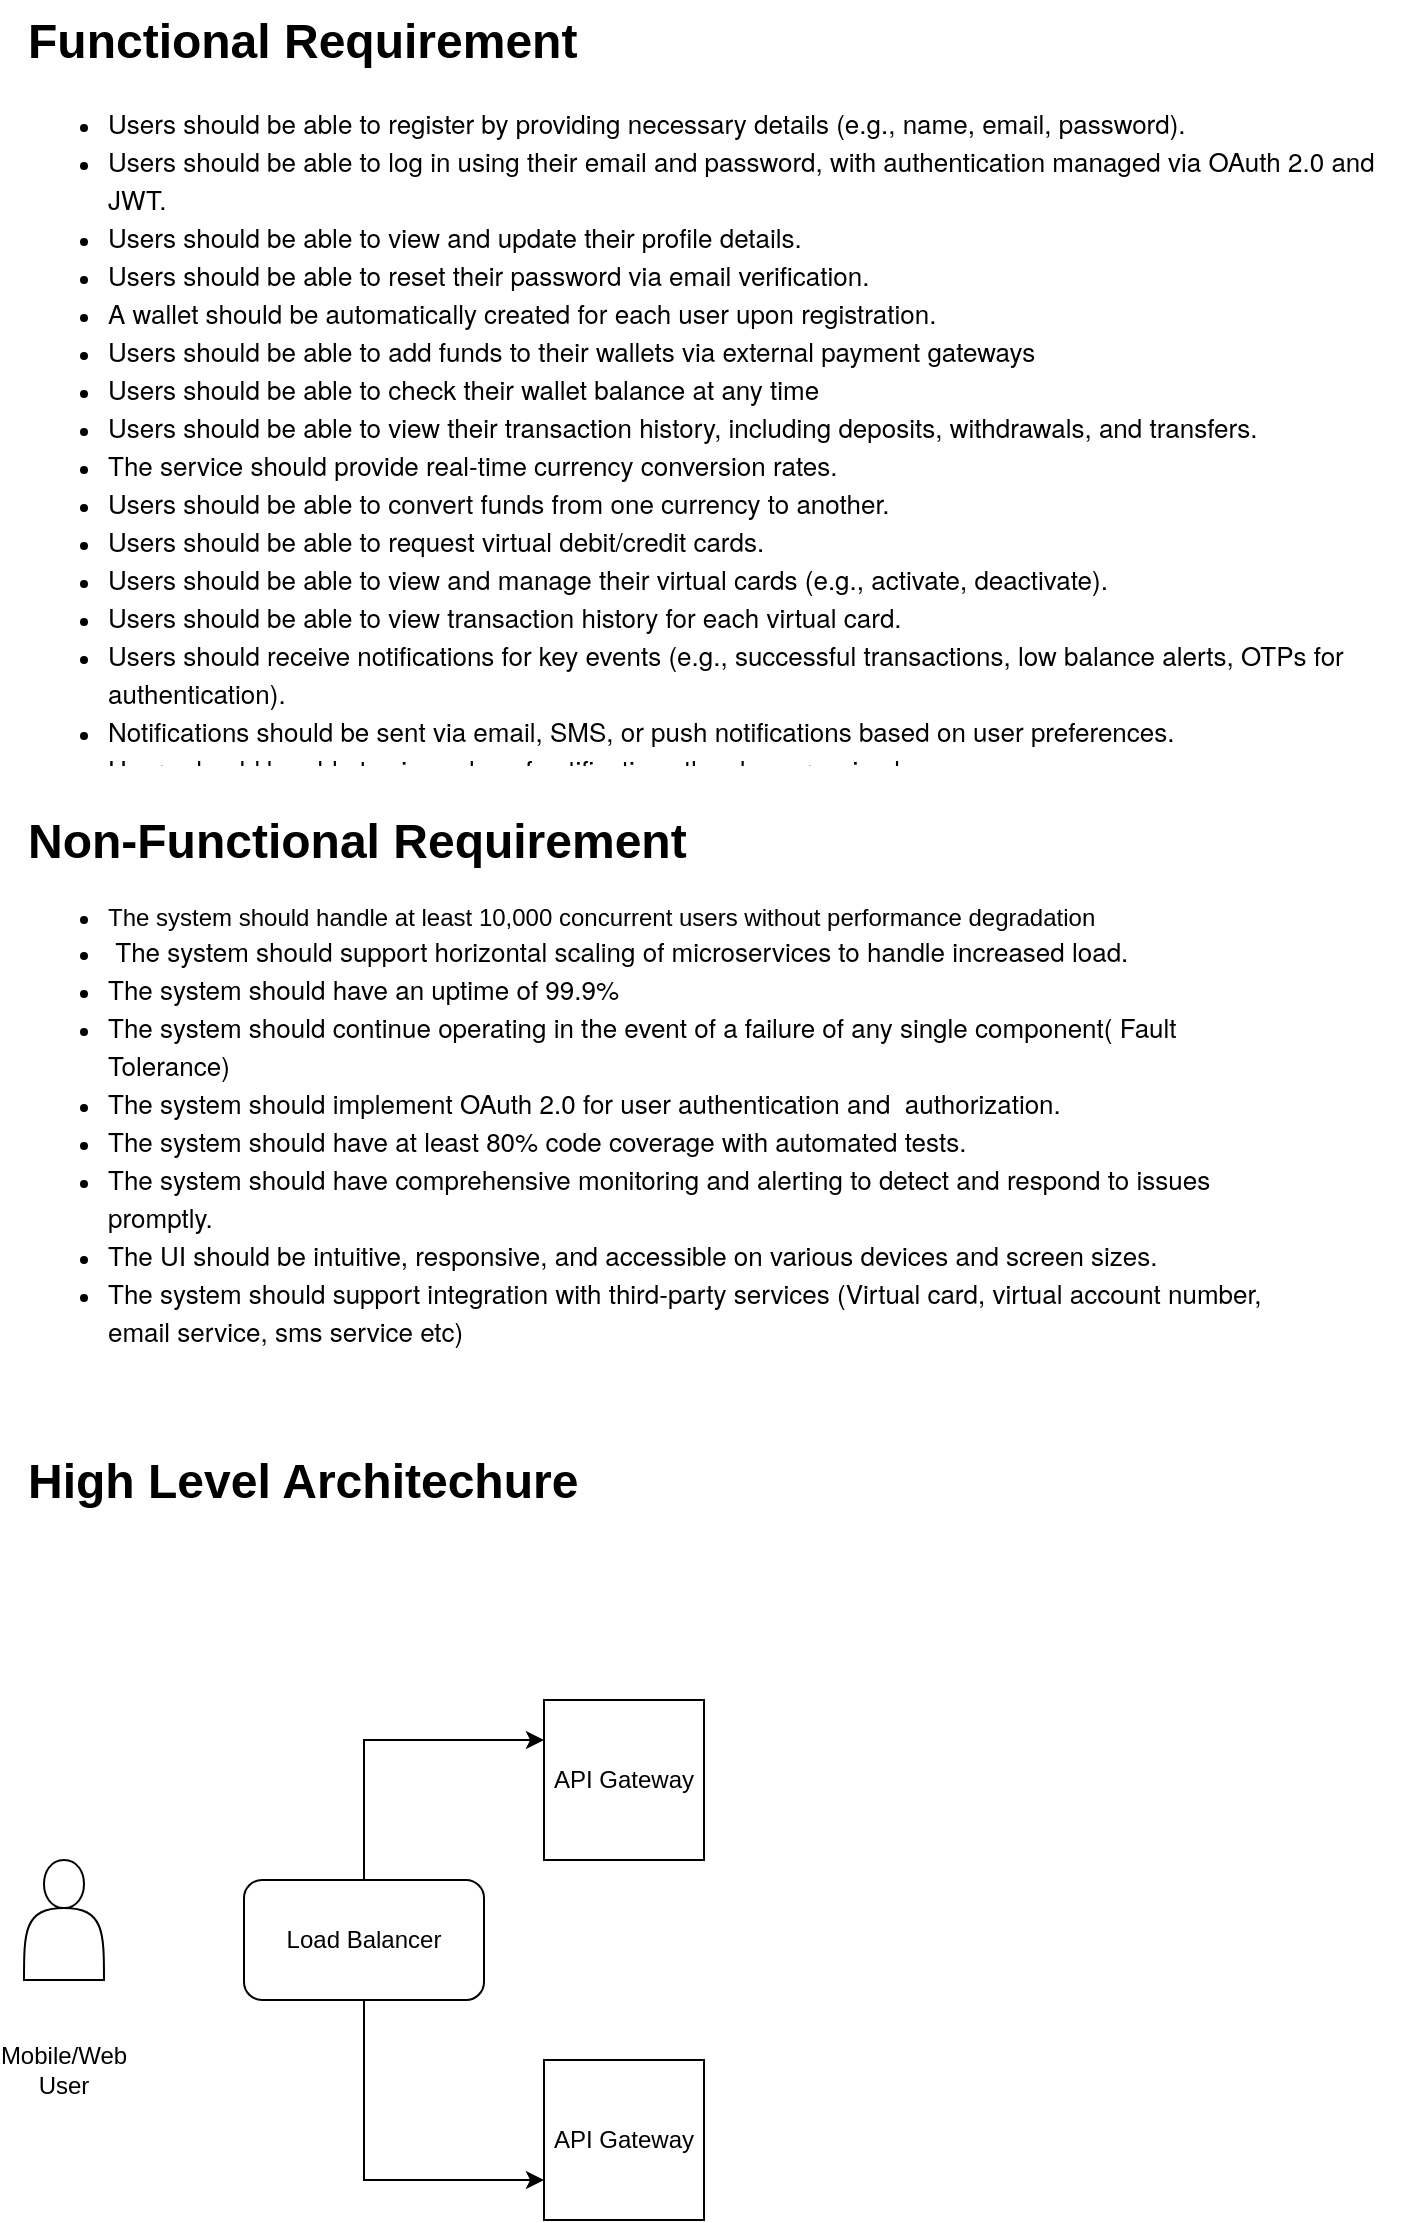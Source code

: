 <mxfile version="24.4.7" type="github">
  <diagram name="Page-1" id="JDTnMqQc5lJgHeCG48_O">
    <mxGraphModel dx="829" dy="533" grid="1" gridSize="10" guides="1" tooltips="1" connect="1" arrows="1" fold="1" page="1" pageScale="1" pageWidth="827" pageHeight="1169" math="0" shadow="0">
      <root>
        <mxCell id="0" />
        <mxCell id="1" parent="0" />
        <mxCell id="uP9OagF9TlpvX6zzdxL0-2" value="&lt;h1 style=&quot;margin-top: 0px;&quot;&gt;Functional Requirement&lt;/h1&gt;&lt;p&gt;&lt;/p&gt;&lt;ul&gt;&lt;li&gt;&lt;p style=&quot;margin: 0px; font-variant-numeric: normal; font-variant-east-asian: normal; font-variant-alternates: normal; font-kerning: auto; font-optical-sizing: auto; font-feature-settings: normal; font-variation-settings: normal; font-variant-position: normal; font-stretch: normal; font-size: 13px; line-height: normal; font-family: &amp;quot;Helvetica Neue&amp;quot;;&quot; class=&quot;p1&quot;&gt;Users should be able to register by providing necessary details (e.g., name, email, password).&lt;/p&gt;&lt;/li&gt;&lt;li&gt;&lt;p style=&quot;margin: 0px; font-variant-numeric: normal; font-variant-east-asian: normal; font-variant-alternates: normal; font-kerning: auto; font-optical-sizing: auto; font-feature-settings: normal; font-variation-settings: normal; font-variant-position: normal; font-stretch: normal; font-size: 13px; line-height: normal; font-family: &amp;quot;Helvetica Neue&amp;quot;;&quot; class=&quot;p1&quot;&gt;Users should be able to log in using their email and password, with authentication managed via OAuth 2.0 and JWT.&lt;/p&gt;&lt;/li&gt;&lt;li&gt;&lt;p style=&quot;margin: 0px; font-variant-numeric: normal; font-variant-east-asian: normal; font-variant-alternates: normal; font-kerning: auto; font-optical-sizing: auto; font-feature-settings: normal; font-variation-settings: normal; font-variant-position: normal; font-stretch: normal; font-size: 13px; line-height: normal; font-family: &amp;quot;Helvetica Neue&amp;quot;;&quot; class=&quot;p1&quot;&gt;Users should be able to view and update their profile details.&lt;/p&gt;&lt;/li&gt;&lt;li&gt;&lt;p style=&quot;margin: 0px; font-variant-numeric: normal; font-variant-east-asian: normal; font-variant-alternates: normal; font-kerning: auto; font-optical-sizing: auto; font-feature-settings: normal; font-variation-settings: normal; font-variant-position: normal; font-stretch: normal; font-size: 13px; line-height: normal; font-family: &amp;quot;Helvetica Neue&amp;quot;;&quot; class=&quot;p1&quot;&gt;Users should be able to reset their password via email verification.&lt;/p&gt;&lt;/li&gt;&lt;li&gt;&lt;p style=&quot;margin: 0px; font-variant-numeric: normal; font-variant-east-asian: normal; font-variant-alternates: normal; font-kerning: auto; font-optical-sizing: auto; font-feature-settings: normal; font-variation-settings: normal; font-variant-position: normal; font-stretch: normal; font-size: 13px; line-height: normal; font-family: &amp;quot;Helvetica Neue&amp;quot;;&quot; class=&quot;p1&quot;&gt;A wallet should be automatically created for each user upon registration.&lt;/p&gt;&lt;/li&gt;&lt;li&gt;&lt;p style=&quot;margin: 0px; font-variant-numeric: normal; font-variant-east-asian: normal; font-variant-alternates: normal; font-kerning: auto; font-optical-sizing: auto; font-feature-settings: normal; font-variation-settings: normal; font-variant-position: normal; font-stretch: normal; font-size: 13px; line-height: normal; font-family: &amp;quot;Helvetica Neue&amp;quot;;&quot; class=&quot;p1&quot;&gt;Users should be able to add funds to their wallets via external payment gateways&lt;/p&gt;&lt;/li&gt;&lt;li&gt;&lt;p style=&quot;margin: 0px; font-variant-numeric: normal; font-variant-east-asian: normal; font-variant-alternates: normal; font-kerning: auto; font-optical-sizing: auto; font-feature-settings: normal; font-variation-settings: normal; font-variant-position: normal; font-stretch: normal; font-size: 13px; line-height: normal; font-family: &amp;quot;Helvetica Neue&amp;quot;;&quot; class=&quot;p1&quot;&gt;Users should be able to check their wallet balance at any time&lt;/p&gt;&lt;/li&gt;&lt;li&gt;&lt;p style=&quot;margin: 0px; font-variant-numeric: normal; font-variant-east-asian: normal; font-variant-alternates: normal; font-kerning: auto; font-optical-sizing: auto; font-feature-settings: normal; font-variation-settings: normal; font-variant-position: normal; font-stretch: normal; font-size: 13px; line-height: normal; font-family: &amp;quot;Helvetica Neue&amp;quot;;&quot; class=&quot;p1&quot;&gt;Users should be able to view their transaction history, including deposits, withdrawals, and transfers.&lt;/p&gt;&lt;/li&gt;&lt;li&gt;&lt;p style=&quot;margin: 0px; font-variant-numeric: normal; font-variant-east-asian: normal; font-variant-alternates: normal; font-kerning: auto; font-optical-sizing: auto; font-feature-settings: normal; font-variation-settings: normal; font-variant-position: normal; font-stretch: normal; font-size: 13px; line-height: normal; font-family: &amp;quot;Helvetica Neue&amp;quot;;&quot; class=&quot;p1&quot;&gt;The service should provide real-time currency conversion rates.&lt;/p&gt;&lt;/li&gt;&lt;li&gt;&lt;p style=&quot;margin: 0px; font-variant-numeric: normal; font-variant-east-asian: normal; font-variant-alternates: normal; font-kerning: auto; font-optical-sizing: auto; font-feature-settings: normal; font-variation-settings: normal; font-variant-position: normal; font-stretch: normal; font-size: 13px; line-height: normal; font-family: &amp;quot;Helvetica Neue&amp;quot;;&quot; class=&quot;p1&quot;&gt;Users should be able to convert funds from one currency to another.&lt;/p&gt;&lt;/li&gt;&lt;li&gt;&lt;p style=&quot;margin: 0px; font-variant-numeric: normal; font-variant-east-asian: normal; font-variant-alternates: normal; font-kerning: auto; font-optical-sizing: auto; font-feature-settings: normal; font-variation-settings: normal; font-variant-position: normal; font-stretch: normal; font-size: 13px; line-height: normal; font-family: &amp;quot;Helvetica Neue&amp;quot;;&quot; class=&quot;p1&quot;&gt;Users should be able to request virtual debit/credit cards.&lt;/p&gt;&lt;/li&gt;&lt;li&gt;&lt;p style=&quot;margin: 0px; font-variant-numeric: normal; font-variant-east-asian: normal; font-variant-alternates: normal; font-kerning: auto; font-optical-sizing: auto; font-feature-settings: normal; font-variation-settings: normal; font-variant-position: normal; font-stretch: normal; font-size: 13px; line-height: normal; font-family: &amp;quot;Helvetica Neue&amp;quot;;&quot; class=&quot;p1&quot;&gt;Users should be able to view and manage their virtual cards (e.g., activate, deactivate).&lt;/p&gt;&lt;/li&gt;&lt;li&gt;&lt;p style=&quot;margin: 0px; font-variant-numeric: normal; font-variant-east-asian: normal; font-variant-alternates: normal; font-kerning: auto; font-optical-sizing: auto; font-feature-settings: normal; font-variation-settings: normal; font-variant-position: normal; font-stretch: normal; font-size: 13px; line-height: normal; font-family: &amp;quot;Helvetica Neue&amp;quot;;&quot; class=&quot;p1&quot;&gt;Users should be able to view transaction history for each virtual card.&lt;/p&gt;&lt;/li&gt;&lt;li&gt;&lt;p style=&quot;margin: 0px; font-variant-numeric: normal; font-variant-east-asian: normal; font-variant-alternates: normal; font-kerning: auto; font-optical-sizing: auto; font-feature-settings: normal; font-variation-settings: normal; font-variant-position: normal; font-stretch: normal; font-size: 13px; line-height: normal; font-family: &amp;quot;Helvetica Neue&amp;quot;;&quot; class=&quot;p1&quot;&gt;Users should receive notifications for key events (e.g., successful transactions, low balance alerts, OTPs for authentication).&lt;/p&gt;&lt;/li&gt;&lt;li&gt;&lt;p style=&quot;margin: 0px; font-variant-numeric: normal; font-variant-east-asian: normal; font-variant-alternates: normal; font-kerning: auto; font-optical-sizing: auto; font-feature-settings: normal; font-variation-settings: normal; font-variant-position: normal; font-stretch: normal; font-size: 13px; line-height: normal; font-family: &amp;quot;Helvetica Neue&amp;quot;;&quot; class=&quot;p1&quot;&gt;Notifications should be sent via email, SMS, or push notifications based on user preferences.&lt;/p&gt;&lt;/li&gt;&lt;li&gt;&lt;p style=&quot;margin: 0px; font-variant-numeric: normal; font-variant-east-asian: normal; font-variant-alternates: normal; font-kerning: auto; font-optical-sizing: auto; font-feature-settings: normal; font-variation-settings: normal; font-variant-position: normal; font-stretch: normal; font-size: 13px; line-height: normal; font-family: &amp;quot;Helvetica Neue&amp;quot;;&quot; class=&quot;p1&quot;&gt;Users should be able to view a log of notifications they have received.&lt;/p&gt;&lt;/li&gt;&lt;li&gt;&lt;p style=&quot;margin: 0px; font-variant-numeric: normal; font-variant-east-asian: normal; font-variant-alternates: normal; font-kerning: auto; font-optical-sizing: auto; font-feature-settings: normal; font-variation-settings: normal; font-variant-position: normal; font-stretch: normal; font-size: 13px; line-height: normal; font-family: &amp;quot;Helvetica Neue&amp;quot;;&quot; class=&quot;p1&quot;&gt;&lt;br&gt;&lt;/p&gt;&lt;/li&gt;&lt;/ul&gt;&lt;p&gt;&lt;/p&gt;" style="text;html=1;whiteSpace=wrap;overflow=hidden;rounded=0;" vertex="1" parent="1">
          <mxGeometry x="40" y="40" width="690" height="380" as="geometry" />
        </mxCell>
        <mxCell id="uP9OagF9TlpvX6zzdxL0-6" value="&lt;h1 style=&quot;margin-top: 0px;&quot;&gt;Non-Functional Requirement&lt;/h1&gt;&lt;div&gt;&lt;ul&gt;&lt;li&gt;The system should handle at least 10,000 concurrent users without performance degradation&lt;/li&gt;&lt;li&gt;&lt;p style=&quot;margin: 0px; font-variant-numeric: normal; font-variant-east-asian: normal; font-variant-alternates: normal; font-kerning: auto; font-optical-sizing: auto; font-feature-settings: normal; font-variation-settings: normal; font-variant-position: normal; font-stretch: normal; font-size: 13px; line-height: normal; font-family: &amp;quot;Helvetica Neue&amp;quot;;&quot; class=&quot;p1&quot;&gt;&lt;span class=&quot;Apple-converted-space&quot;&gt;&amp;nbsp;&lt;/span&gt;The system should support horizontal scaling of microservices to handle increased load.&lt;/p&gt;&lt;/li&gt;&lt;li&gt;&lt;p style=&quot;margin: 0px; font-variant-numeric: normal; font-variant-east-asian: normal; font-variant-alternates: normal; font-kerning: auto; font-optical-sizing: auto; font-feature-settings: normal; font-variation-settings: normal; font-variant-position: normal; font-stretch: normal; font-size: 13px; line-height: normal; font-family: &amp;quot;Helvetica Neue&amp;quot;;&quot; class=&quot;p1&quot;&gt;The system should have an uptime of 99.9%&lt;/p&gt;&lt;/li&gt;&lt;li&gt;&lt;p style=&quot;margin: 0px; font-variant-numeric: normal; font-variant-east-asian: normal; font-variant-alternates: normal; font-kerning: auto; font-optical-sizing: auto; font-feature-settings: normal; font-variation-settings: normal; font-variant-position: normal; font-stretch: normal; font-size: 13px; line-height: normal; font-family: &amp;quot;Helvetica Neue&amp;quot;;&quot; class=&quot;p1&quot;&gt;The system should continue operating in the event of a failure of any single component( Fault Tolerance)&lt;/p&gt;&lt;/li&gt;&lt;li&gt;&lt;p style=&quot;margin: 0px; font-variant-numeric: normal; font-variant-east-asian: normal; font-variant-alternates: normal; font-kerning: auto; font-optical-sizing: auto; font-feature-settings: normal; font-variation-settings: normal; font-variant-position: normal; font-stretch: normal; font-size: 13px; line-height: normal; font-family: &amp;quot;Helvetica Neue&amp;quot;;&quot; class=&quot;p1&quot;&gt;The system should implement OAuth 2.0 for user authentication and&lt;span class=&quot;Apple-converted-space&quot;&gt;&amp;nbsp; &lt;/span&gt;authorization.&lt;/p&gt;&lt;/li&gt;&lt;li&gt;&lt;p style=&quot;margin: 0px; font-variant-numeric: normal; font-variant-east-asian: normal; font-variant-alternates: normal; font-kerning: auto; font-optical-sizing: auto; font-feature-settings: normal; font-variation-settings: normal; font-variant-position: normal; font-stretch: normal; font-size: 13px; line-height: normal; font-family: &amp;quot;Helvetica Neue&amp;quot;;&quot; class=&quot;p1&quot;&gt;T&lt;span style=&quot;background-color: initial;&quot;&gt;he system should have at least 80% code coverage with automated tests.&lt;/span&gt;&lt;/p&gt;&lt;/li&gt;&lt;li&gt;&lt;p style=&quot;margin: 0px; font-variant-numeric: normal; font-variant-east-asian: normal; font-variant-alternates: normal; font-kerning: auto; font-optical-sizing: auto; font-feature-settings: normal; font-variation-settings: normal; font-variant-position: normal; font-stretch: normal; font-size: 13px; line-height: normal; font-family: &amp;quot;Helvetica Neue&amp;quot;;&quot; class=&quot;p1&quot;&gt;&lt;span style=&quot;background-color: initial;&quot;&gt;&lt;/span&gt;&lt;/p&gt;&lt;p style=&quot;margin: 0px; font-variant-numeric: normal; font-variant-east-asian: normal; font-variant-alternates: normal; font-kerning: auto; font-optical-sizing: auto; font-feature-settings: normal; font-variation-settings: normal; font-variant-position: normal; font-stretch: normal; font-size: 13px; line-height: normal; font-family: &amp;quot;Helvetica Neue&amp;quot;;&quot; class=&quot;p1&quot;&gt;The system should have comprehensive monitoring and alerting to detect and respond to issues promptly.&lt;/p&gt;&lt;/li&gt;&lt;li&gt;&lt;p style=&quot;margin: 0px; font-variant-numeric: normal; font-variant-east-asian: normal; font-variant-alternates: normal; font-kerning: auto; font-optical-sizing: auto; font-feature-settings: normal; font-variation-settings: normal; font-variant-position: normal; font-stretch: normal; font-size: 13px; line-height: normal; font-family: &amp;quot;Helvetica Neue&amp;quot;;&quot; class=&quot;p1&quot;&gt;The UI should be intuitive, responsive, and accessible on various devices and screen sizes.&lt;/p&gt;&lt;/li&gt;&lt;li&gt;&lt;p style=&quot;margin: 0px; font-variant-numeric: normal; font-variant-east-asian: normal; font-variant-alternates: normal; font-kerning: auto; font-optical-sizing: auto; font-feature-settings: normal; font-variation-settings: normal; font-variant-position: normal; font-stretch: normal; font-size: 13px; line-height: normal; font-family: &amp;quot;Helvetica Neue&amp;quot;;&quot; class=&quot;p1&quot;&gt;The system should support integration with third-party services (Virtual card, virtual account number, email service, sms service etc)&lt;/p&gt;&lt;/li&gt;&lt;/ul&gt;&lt;/div&gt;&lt;p&gt;&lt;/p&gt;" style="text;html=1;whiteSpace=wrap;overflow=hidden;rounded=0;" vertex="1" parent="1">
          <mxGeometry x="40" y="440" width="640" height="290" as="geometry" />
        </mxCell>
        <mxCell id="uP9OagF9TlpvX6zzdxL0-7" value="&lt;h1 style=&quot;margin-top: 0px;&quot;&gt;High Level Architechure&lt;/h1&gt;" style="text;html=1;whiteSpace=wrap;overflow=hidden;rounded=0;" vertex="1" parent="1">
          <mxGeometry x="40" y="760" width="470" height="40" as="geometry" />
        </mxCell>
        <mxCell id="uP9OagF9TlpvX6zzdxL0-8" value="" style="shape=actor;whiteSpace=wrap;html=1;" vertex="1" parent="1">
          <mxGeometry x="40" y="970" width="40" height="60" as="geometry" />
        </mxCell>
        <mxCell id="uP9OagF9TlpvX6zzdxL0-9" value="Mobile/Web User" style="text;html=1;align=center;verticalAlign=middle;whiteSpace=wrap;rounded=0;" vertex="1" parent="1">
          <mxGeometry x="30" y="1060" width="60" height="30" as="geometry" />
        </mxCell>
        <mxCell id="uP9OagF9TlpvX6zzdxL0-13" style="edgeStyle=orthogonalEdgeStyle;rounded=0;orthogonalLoop=1;jettySize=auto;html=1;exitX=0.5;exitY=0;exitDx=0;exitDy=0;entryX=0;entryY=0.25;entryDx=0;entryDy=0;" edge="1" parent="1" source="uP9OagF9TlpvX6zzdxL0-10" target="uP9OagF9TlpvX6zzdxL0-11">
          <mxGeometry relative="1" as="geometry" />
        </mxCell>
        <mxCell id="uP9OagF9TlpvX6zzdxL0-15" style="edgeStyle=orthogonalEdgeStyle;rounded=0;orthogonalLoop=1;jettySize=auto;html=1;exitX=0.5;exitY=1;exitDx=0;exitDy=0;entryX=0;entryY=0.75;entryDx=0;entryDy=0;" edge="1" parent="1" source="uP9OagF9TlpvX6zzdxL0-10" target="uP9OagF9TlpvX6zzdxL0-12">
          <mxGeometry relative="1" as="geometry" />
        </mxCell>
        <mxCell id="uP9OagF9TlpvX6zzdxL0-10" value="Load Balancer" style="rounded=1;whiteSpace=wrap;html=1;" vertex="1" parent="1">
          <mxGeometry x="150" y="980" width="120" height="60" as="geometry" />
        </mxCell>
        <mxCell id="uP9OagF9TlpvX6zzdxL0-11" value="API Gateway" style="whiteSpace=wrap;html=1;aspect=fixed;" vertex="1" parent="1">
          <mxGeometry x="300" y="890" width="80" height="80" as="geometry" />
        </mxCell>
        <mxCell id="uP9OagF9TlpvX6zzdxL0-12" value="API Gateway" style="whiteSpace=wrap;html=1;aspect=fixed;" vertex="1" parent="1">
          <mxGeometry x="300" y="1070" width="80" height="80" as="geometry" />
        </mxCell>
      </root>
    </mxGraphModel>
  </diagram>
</mxfile>
